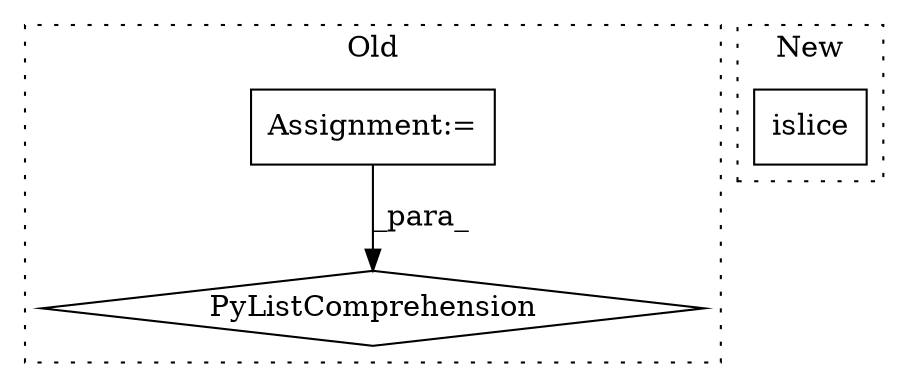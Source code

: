 digraph G {
subgraph cluster0 {
1 [label="PyListComprehension" a="109" s="1872" l="173" shape="diamond"];
3 [label="Assignment:=" a="7" s="1987" l="50" shape="box"];
label = "Old";
style="dotted";
}
subgraph cluster1 {
2 [label="islice" a="32" s="1837,1863" l="7,1" shape="box"];
label = "New";
style="dotted";
}
3 -> 1 [label="_para_"];
}